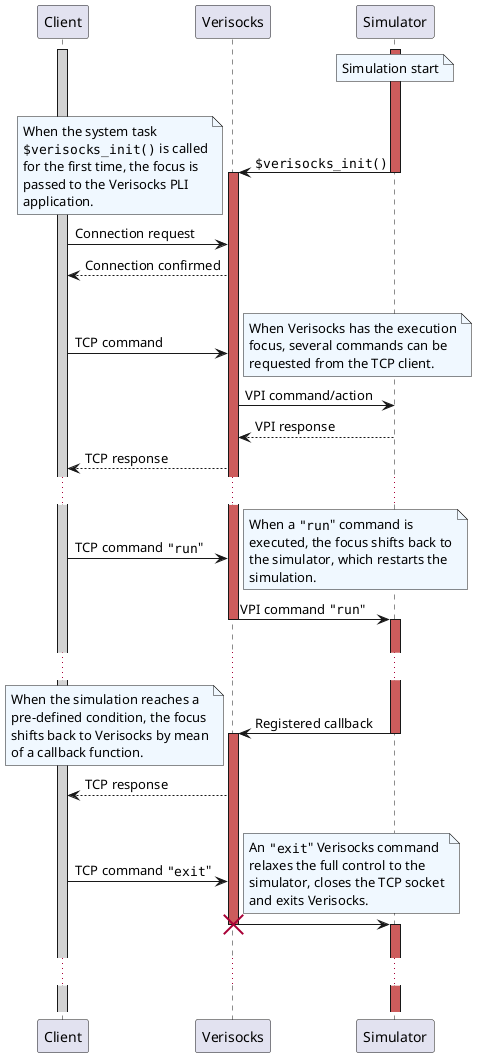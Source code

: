@startuml verisocks_exec_focus
' footer "Copyright (c) Jérémie Chabloz - 2022"

skinparam NoteBackgroundColor AliceBlue
skinparam DefaultFontName Helvetica

participant Client as cl
participant Verisocks as vs
participant Simulator as sim

activate sim #IndianRed
activate cl #LightGrey
note over sim: Simulation start
|||
sim -> vs : ""$verisocks_init()""
note left
When the system task
""$verisocks_init()"" is called
for the first time, the focus is
passed to the Verisocks PLI
application.
end note
deactivate sim
activate vs #IndianRed
cl -> vs: Connection request
cl <-- vs: Connection confirmed
|||
cl -> vs : TCP command
note right
When Verisocks has the execution
focus, several commands can be
requested from the TCP client.
end note
vs -> sim : VPI command/action
vs <-- sim : VPI response
cl <-- vs : TCP response
...
cl -> vs : TCP command """run"""
note right
When a """run""" command is
executed, the focus shifts back to
the simulator, which restarts the
simulation.
end note
vs -> sim : VPI command """run"""
deactivate vs
activate sim #IndianRed
|||
...
sim -> vs : Registered callback
note left
When the simulation reaches a
pre-defined condition, the focus
shifts back to Verisocks by mean
of a callback function.
end note
deactivate sim
activate vs #IndianRed
cl <-- vs : TCP response
|||
cl -> vs : TCP command """exit"""
note right
An """exit""" Verisocks command
relaxes the full control to the
simulator, closes the TCP socket
and exits Verisocks.
end note
vs -> sim : 
destroy vs
activate sim #IndianRed
|||
...
|||
@enduml
